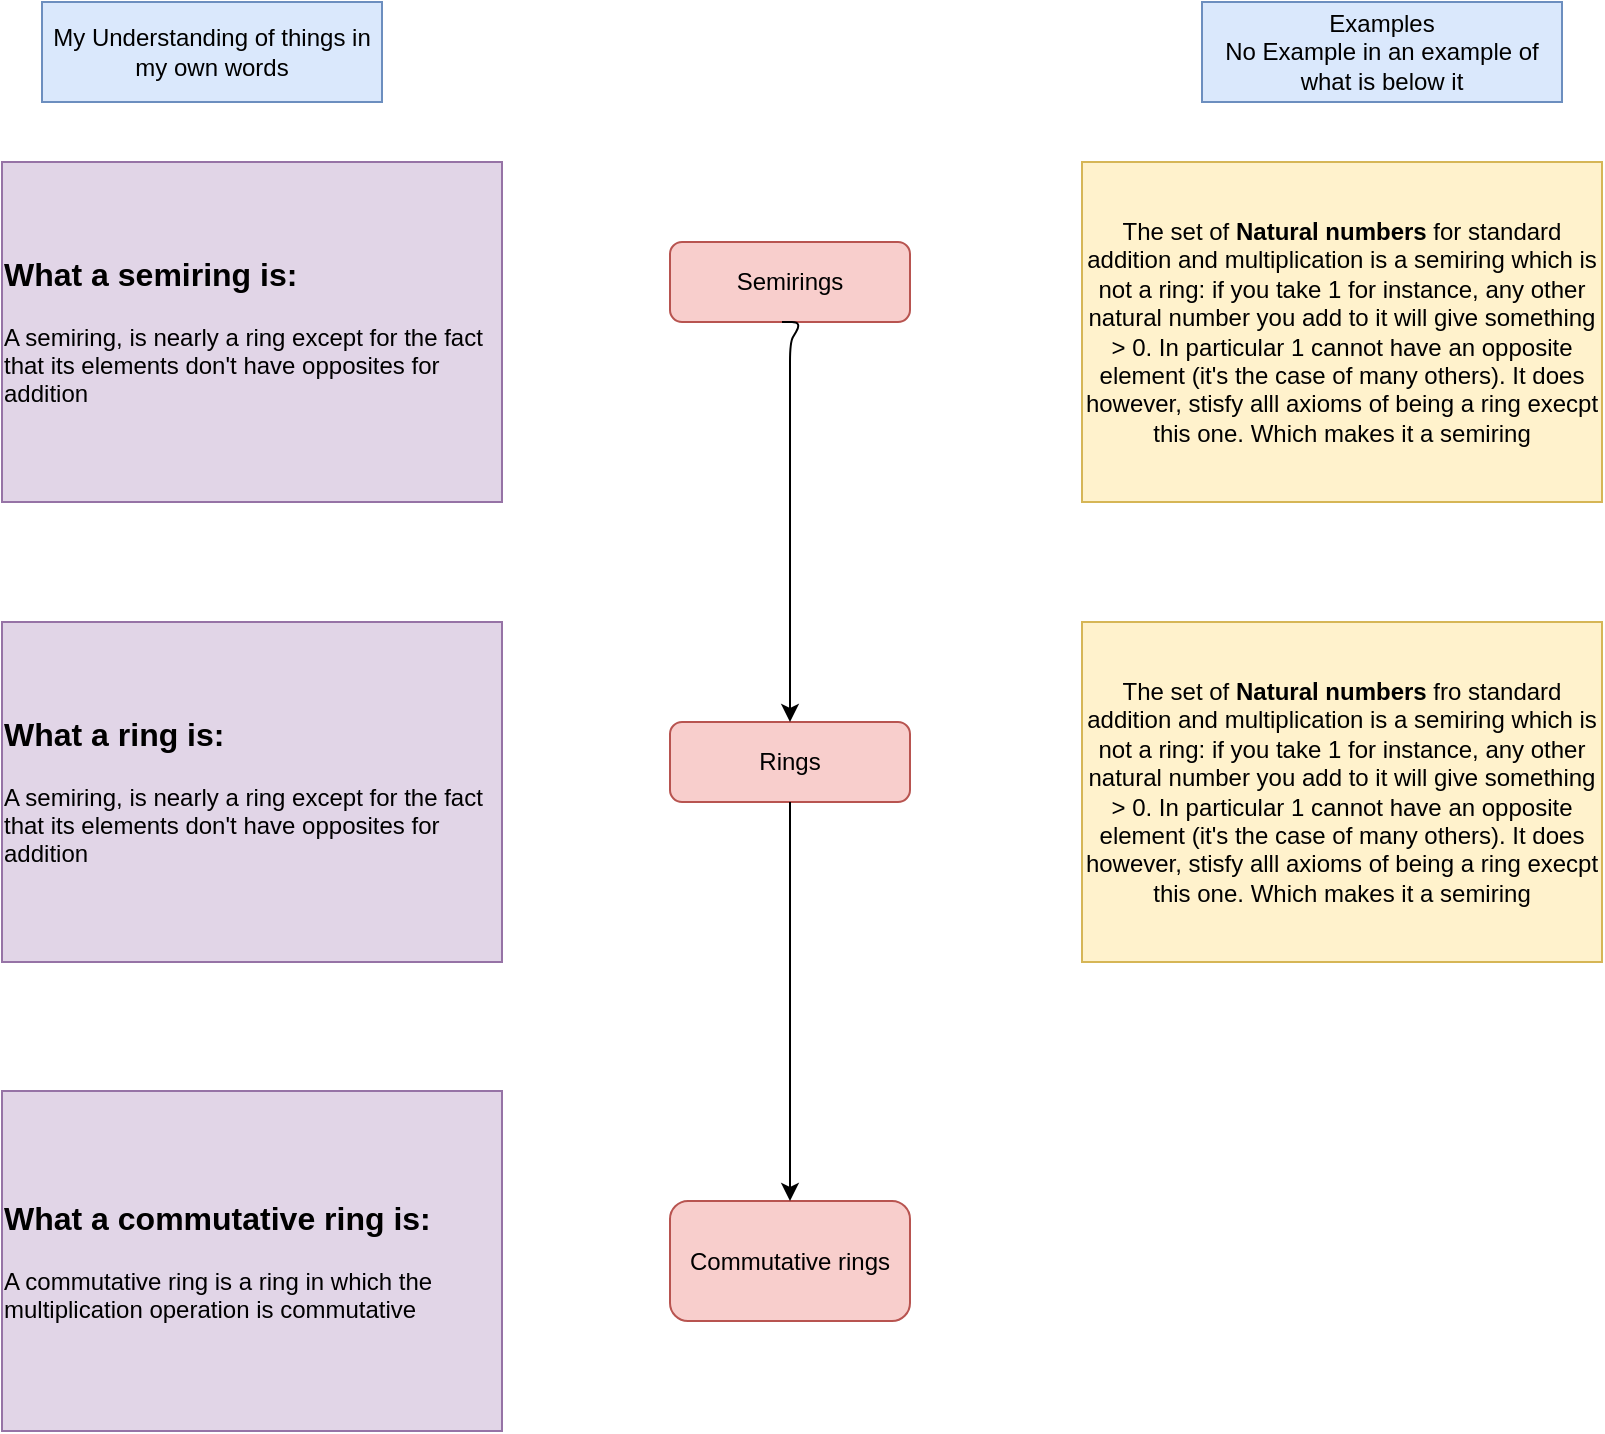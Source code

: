 <mxfile version="13.9.6" type="github">
  <diagram id="SOVk1TfJtFDO8fkZRAg2" name="Page-1">
    <mxGraphModel dx="1422" dy="791" grid="1" gridSize="10" guides="1" tooltips="1" connect="1" arrows="1" fold="1" page="1" pageScale="1" pageWidth="827" pageHeight="1169" math="0" shadow="0">
      <root>
        <mxCell id="0" />
        <mxCell id="1" parent="0" />
        <mxCell id="SjrpTv4pFNnKmY8m8KMZ-1" value="My Understanding of things in my own words" style="rounded=0;whiteSpace=wrap;html=1;fillColor=#dae8fc;strokeColor=#6c8ebf;" vertex="1" parent="1">
          <mxGeometry x="40" y="40" width="170" height="50" as="geometry" />
        </mxCell>
        <mxCell id="SjrpTv4pFNnKmY8m8KMZ-2" value="&lt;div&gt;Examples&lt;/div&gt;&lt;div&gt;No Example in an example of what is below it&lt;br&gt;&lt;/div&gt;" style="rounded=0;whiteSpace=wrap;html=1;fillColor=#dae8fc;strokeColor=#6c8ebf;" vertex="1" parent="1">
          <mxGeometry x="620" y="40" width="180" height="50" as="geometry" />
        </mxCell>
        <mxCell id="SjrpTv4pFNnKmY8m8KMZ-3" value="Semirings" style="rounded=1;whiteSpace=wrap;html=1;fillColor=#f8cecc;strokeColor=#b85450;" vertex="1" parent="1">
          <mxGeometry x="354" y="160" width="120" height="40" as="geometry" />
        </mxCell>
        <mxCell id="SjrpTv4pFNnKmY8m8KMZ-4" value="&lt;div style=&quot;font-size: 16px&quot; align=&quot;left&quot;&gt;&lt;b&gt;What a semiring is:&lt;/b&gt;&lt;br&gt;&lt;/div&gt;&lt;div&gt;&lt;br&gt;&lt;/div&gt;&lt;div align=&quot;left&quot;&gt;A semiring, is nearly a ring except for the fact that its elements don&#39;t have opposites for addition&lt;br&gt;&lt;/div&gt;" style="rounded=0;whiteSpace=wrap;html=1;fillColor=#e1d5e7;strokeColor=#9673a6;" vertex="1" parent="1">
          <mxGeometry x="20" y="120" width="250" height="170" as="geometry" />
        </mxCell>
        <mxCell id="SjrpTv4pFNnKmY8m8KMZ-5" value="The set of &lt;b&gt;Natural numbers&lt;/b&gt; for standard addition and multiplication is a semiring which is not a ring: if you take 1 for instance, any other natural number you add to it will give something &amp;gt; 0. In particular 1 cannot have an opposite element (it&#39;s the case of many others). It does however, stisfy alll axioms of being a ring execpt this one. Which makes it a semiring" style="rounded=0;whiteSpace=wrap;html=1;fillColor=#fff2cc;strokeColor=#d6b656;" vertex="1" parent="1">
          <mxGeometry x="560" y="120" width="260" height="170" as="geometry" />
        </mxCell>
        <mxCell id="SjrpTv4pFNnKmY8m8KMZ-6" value="&lt;div style=&quot;font-size: 16px&quot; align=&quot;left&quot;&gt;&lt;b&gt;What a ring is:&lt;/b&gt;&lt;br&gt;&lt;/div&gt;&lt;div&gt;&lt;br&gt;&lt;/div&gt;&lt;div align=&quot;left&quot;&gt;A semiring, is nearly a ring except for the fact that its elements don&#39;t have opposites for addition&lt;br&gt;&lt;/div&gt;" style="rounded=0;whiteSpace=wrap;html=1;fillColor=#e1d5e7;strokeColor=#9673a6;" vertex="1" parent="1">
          <mxGeometry x="20" y="350" width="250" height="170" as="geometry" />
        </mxCell>
        <mxCell id="SjrpTv4pFNnKmY8m8KMZ-7" value="Rings" style="rounded=1;whiteSpace=wrap;html=1;fillColor=#f8cecc;strokeColor=#b85450;" vertex="1" parent="1">
          <mxGeometry x="354" y="400" width="120" height="40" as="geometry" />
        </mxCell>
        <mxCell id="SjrpTv4pFNnKmY8m8KMZ-8" value="" style="endArrow=classic;html=1;entryX=0.5;entryY=0;entryDx=0;entryDy=0;" edge="1" parent="1" target="SjrpTv4pFNnKmY8m8KMZ-7">
          <mxGeometry width="50" height="50" relative="1" as="geometry">
            <mxPoint x="410" y="200" as="sourcePoint" />
            <mxPoint x="440" y="410" as="targetPoint" />
            <Array as="points">
              <mxPoint x="420" y="200" />
              <mxPoint x="414" y="210" />
            </Array>
          </mxGeometry>
        </mxCell>
        <mxCell id="SjrpTv4pFNnKmY8m8KMZ-9" value="&lt;div style=&quot;font-size: 16px&quot; align=&quot;left&quot;&gt;&lt;b&gt;What a commutative ring is:&lt;/b&gt;&lt;br&gt;&lt;/div&gt;&lt;div&gt;&lt;br&gt;&lt;/div&gt;&lt;div align=&quot;left&quot;&gt;A commutative ring is a ring in which the multiplication operation is commutative&lt;br&gt;&lt;/div&gt;" style="rounded=0;whiteSpace=wrap;html=1;fillColor=#e1d5e7;strokeColor=#9673a6;" vertex="1" parent="1">
          <mxGeometry x="20" y="584.5" width="250" height="170" as="geometry" />
        </mxCell>
        <mxCell id="SjrpTv4pFNnKmY8m8KMZ-10" value="Commutative rings" style="rounded=1;whiteSpace=wrap;html=1;fillColor=#f8cecc;strokeColor=#b85450;" vertex="1" parent="1">
          <mxGeometry x="354" y="639.5" width="120" height="60" as="geometry" />
        </mxCell>
        <mxCell id="SjrpTv4pFNnKmY8m8KMZ-11" value="" style="endArrow=classic;html=1;exitX=0.5;exitY=1;exitDx=0;exitDy=0;entryX=0.5;entryY=0;entryDx=0;entryDy=0;" edge="1" parent="1" source="SjrpTv4pFNnKmY8m8KMZ-7" target="SjrpTv4pFNnKmY8m8KMZ-10">
          <mxGeometry width="50" height="50" relative="1" as="geometry">
            <mxPoint x="390" y="610" as="sourcePoint" />
            <mxPoint x="440" y="560" as="targetPoint" />
          </mxGeometry>
        </mxCell>
        <mxCell id="SjrpTv4pFNnKmY8m8KMZ-12" value="The set of &lt;b&gt;Natural numbers&lt;/b&gt; fro standard addition and multiplication is a semiring which is not a ring: if you take 1 for instance, any other natural number you add to it will give something &amp;gt; 0. In particular 1 cannot have an opposite element (it&#39;s the case of many others). It does however, stisfy alll axioms of being a ring execpt this one. Which makes it a semiring" style="rounded=0;whiteSpace=wrap;html=1;fillColor=#fff2cc;strokeColor=#d6b656;" vertex="1" parent="1">
          <mxGeometry x="560" y="350" width="260" height="170" as="geometry" />
        </mxCell>
      </root>
    </mxGraphModel>
  </diagram>
</mxfile>
